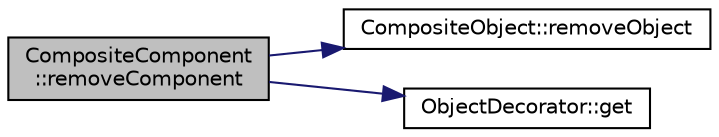 digraph "CompositeComponent::removeComponent"
{
  edge [fontname="Helvetica",fontsize="10",labelfontname="Helvetica",labelfontsize="10"];
  node [fontname="Helvetica",fontsize="10",shape=record];
  rankdir="LR";
  Node22 [label="CompositeComponent\l::removeComponent",height=0.2,width=0.4,color="black", fillcolor="grey75", style="filled", fontcolor="black"];
  Node22 -> Node23 [color="midnightblue",fontsize="10",style="solid",fontname="Helvetica"];
  Node23 [label="CompositeObject::removeObject",height=0.2,width=0.4,color="black", fillcolor="white", style="filled",URL="$classCompositeObject.html#af3f80de065394e5dc5f0f2de928e19bb",tooltip="Removes an object from the composite. "];
  Node22 -> Node24 [color="midnightblue",fontsize="10",style="solid",fontname="Helvetica"];
  Node24 [label="ObjectDecorator::get",height=0.2,width=0.4,color="black", fillcolor="white", style="filled",URL="$classObjectDecorator.html#aff1b42075a10ee6b0cca6abaa3423bcd",tooltip="Get the internally hold pointer. Const version. "];
}
